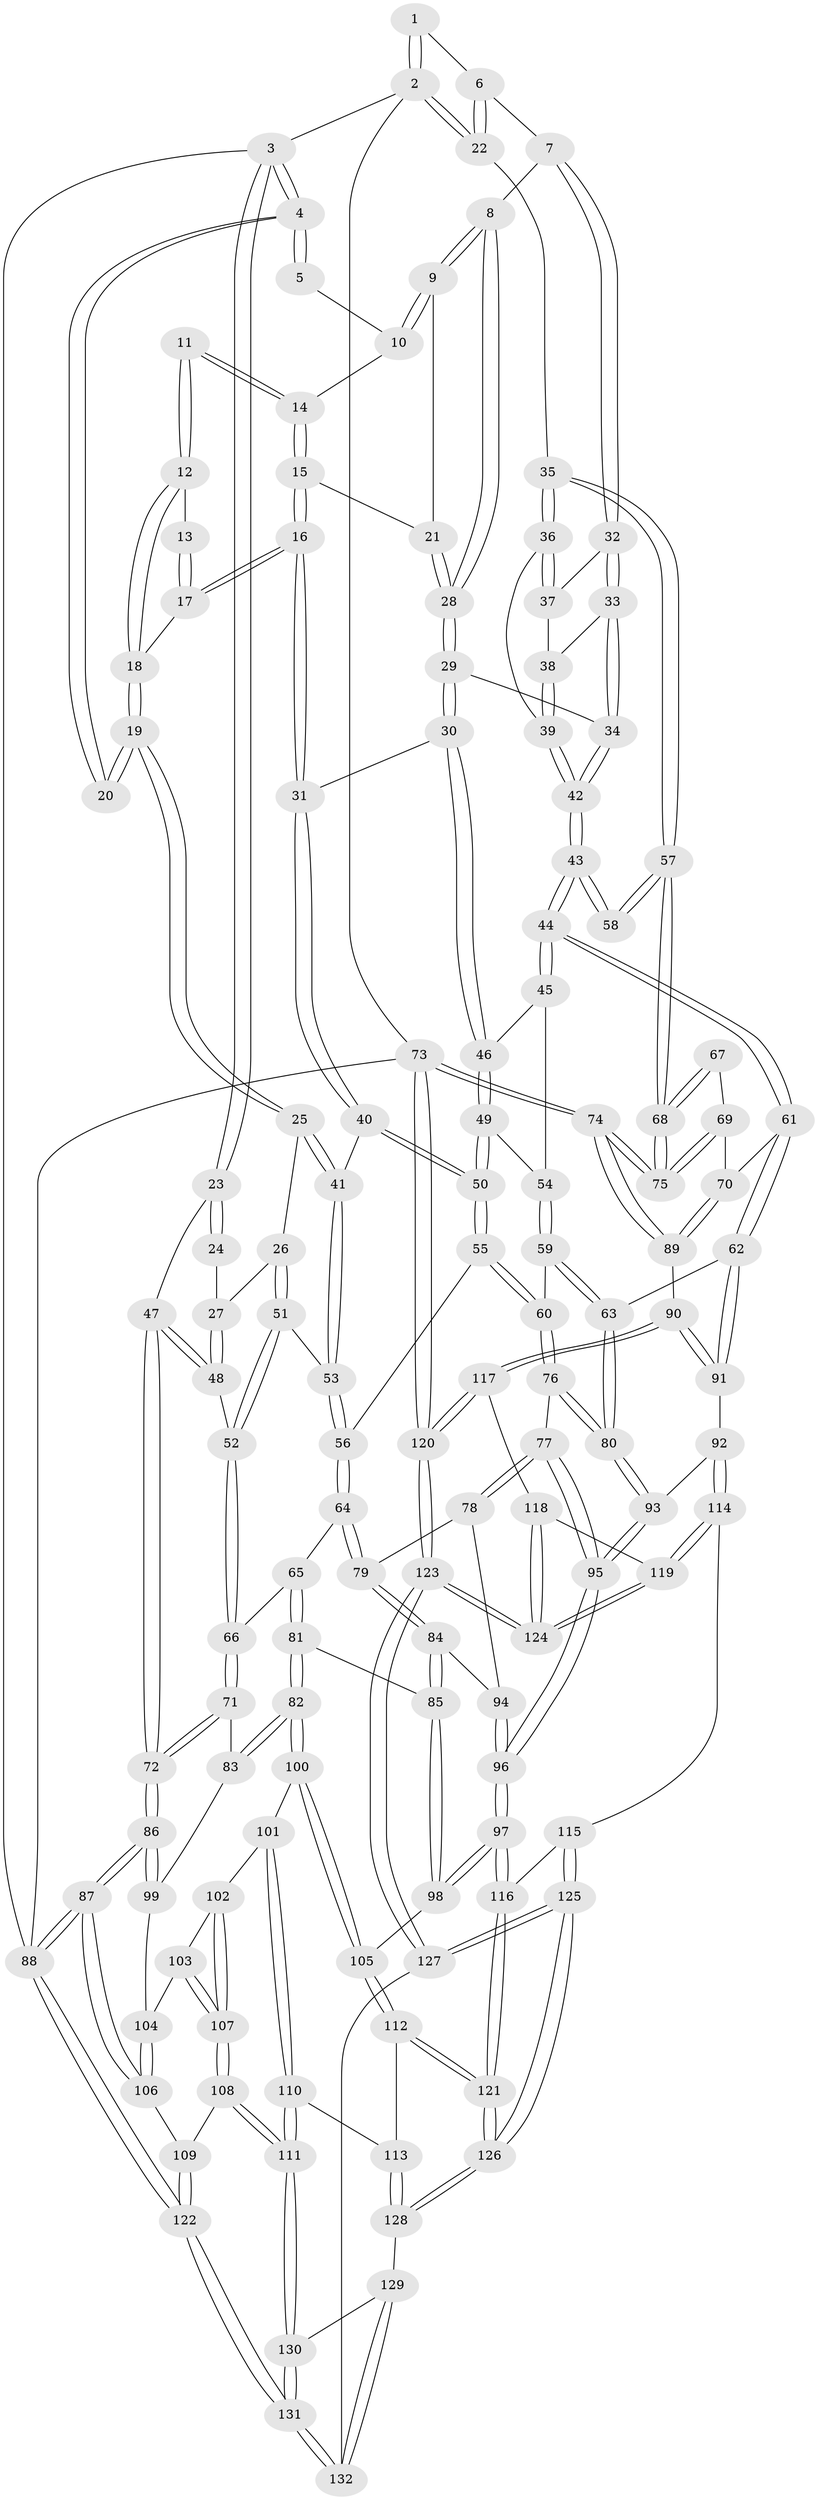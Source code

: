 // coarse degree distribution, {4: 0.379746835443038, 3: 0.11392405063291139, 2: 0.02531645569620253, 5: 0.379746835443038, 6: 0.06329113924050633, 7: 0.0379746835443038}
// Generated by graph-tools (version 1.1) at 2025/06/03/04/25 22:06:31]
// undirected, 132 vertices, 327 edges
graph export_dot {
graph [start="1"]
  node [color=gray90,style=filled];
  1 [pos="+0.8849259241482426+0"];
  2 [pos="+1+0"];
  3 [pos="+0+0"];
  4 [pos="+0.31984164930136344+0"];
  5 [pos="+0.6358451330893227+0"];
  6 [pos="+0.7924066724685334+0.07098749103521501"];
  7 [pos="+0.7728983834483272+0.09562637213366279"];
  8 [pos="+0.7661391040533567+0.09384880007141826"];
  9 [pos="+0.7029335735516092+0.024993034941688305"];
  10 [pos="+0.6516090215617162+0"];
  11 [pos="+0.6196882074349106+0"];
  12 [pos="+0.439341561661196+0.07814590370074224"];
  13 [pos="+0.5792279805483848+0.02630577216355688"];
  14 [pos="+0.6429040656164716+0"];
  15 [pos="+0.6130575643351552+0.08888408060928626"];
  16 [pos="+0.5188455091018725+0.16579271295388917"];
  17 [pos="+0.47161037177025295+0.1269089117340849"];
  18 [pos="+0.41356399330149957+0.08861291275598321"];
  19 [pos="+0.3598565858605589+0.057444586920892764"];
  20 [pos="+0.31760721044420265+0"];
  21 [pos="+0.665491616794043+0.13175396977324935"];
  22 [pos="+1+0"];
  23 [pos="+0+0.08140775155635496"];
  24 [pos="+0.15371456893939034+0.05120380921039502"];
  25 [pos="+0.283808531865967+0.2157200987482954"];
  26 [pos="+0.25666861806342445+0.22620172954086296"];
  27 [pos="+0.11531163089064878+0.21860333329804865"];
  28 [pos="+0.6833164607887143+0.1503793644434367"];
  29 [pos="+0.665275066582926+0.2339573416211904"];
  30 [pos="+0.6287609609494985+0.24948237926288824"];
  31 [pos="+0.5206671891450193+0.17064200900673515"];
  32 [pos="+0.7939105068047805+0.12186184703947579"];
  33 [pos="+0.7599580570987882+0.24233250478206042"];
  34 [pos="+0.754383463311596+0.2527009817011608"];
  35 [pos="+1+0.00029705083680629796"];
  36 [pos="+1+0.02629160028465452"];
  37 [pos="+0.8248882832703165+0.1306845385369555"];
  38 [pos="+0.8539811122781591+0.19653600764491305"];
  39 [pos="+0.913422770189288+0.24133909270748405"];
  40 [pos="+0.43283372032070117+0.33995563133423834"];
  41 [pos="+0.3538218112972441+0.29067989287520585"];
  42 [pos="+0.8294833204002139+0.35694041979432783"];
  43 [pos="+0.8298699847969292+0.3683054066233025"];
  44 [pos="+0.7999150888444196+0.3980709697423639"];
  45 [pos="+0.6707842183067302+0.36414053956751286"];
  46 [pos="+0.6237399464543225+0.27150642616248233"];
  47 [pos="+0+0.278047651245321"];
  48 [pos="+0+0.2695687044818923"];
  49 [pos="+0.5363751273752051+0.36084774423228394"];
  50 [pos="+0.4504915378905013+0.3758157490698545"];
  51 [pos="+0.2163132074173537+0.4070708747586521"];
  52 [pos="+0.19833013336272173+0.4181558109130432"];
  53 [pos="+0.2752760189456754+0.4159546869652913"];
  54 [pos="+0.6170478504117731+0.4229267089932223"];
  55 [pos="+0.42784972687024886+0.4722168138355014"];
  56 [pos="+0.3891672680171148+0.4897349379305432"];
  57 [pos="+1+0.13740989106470716"];
  58 [pos="+0.8932241233135898+0.3944164733990748"];
  59 [pos="+0.6234586744893889+0.46195841243976193"];
  60 [pos="+0.4747879474480751+0.5084040701621803"];
  61 [pos="+0.7539591267913451+0.5167563275372765"];
  62 [pos="+0.7322344788221162+0.5329032785746498"];
  63 [pos="+0.7010523533049547+0.5329496421922575"];
  64 [pos="+0.36066684574106384+0.5245969296382093"];
  65 [pos="+0.2569134056904102+0.5371321015801086"];
  66 [pos="+0.1723240623588281+0.5177632745375615"];
  67 [pos="+0.8947718689969623+0.39596122474679724"];
  68 [pos="+1+0.4185634085302856"];
  69 [pos="+0.979142436041214+0.5333882618151568"];
  70 [pos="+0.860422553494625+0.5614402359305318"];
  71 [pos="+0.16065189428615342+0.5268967973746577"];
  72 [pos="+0+0.4728033116430747"];
  73 [pos="+1+1"];
  74 [pos="+1+0.7620324358896959"];
  75 [pos="+1+0.6427031081717842"];
  76 [pos="+0.5132748970842903+0.5757827117767025"];
  77 [pos="+0.4816496237273492+0.633993722450511"];
  78 [pos="+0.44570156457181576+0.6319201661778551"];
  79 [pos="+0.35562326652959425+0.5810376325504766"];
  80 [pos="+0.5985693310327383+0.6060421799689796"];
  81 [pos="+0.2615773660052842+0.6828714845073003"];
  82 [pos="+0.2597176316992803+0.6844536288651009"];
  83 [pos="+0.16267477960767285+0.6196635293363036"];
  84 [pos="+0.3454759054474186+0.6219520360935273"];
  85 [pos="+0.32156294619510206+0.6525468735489885"];
  86 [pos="+0+0.5898491516532551"];
  87 [pos="+0+0.6951362898242135"];
  88 [pos="+0+1"];
  89 [pos="+0.875400745296234+0.7234049668360538"];
  90 [pos="+0.8046777876359102+0.7411254327253731"];
  91 [pos="+0.7673124560578024+0.7179082706169344"];
  92 [pos="+0.6306437937854591+0.7410809165335086"];
  93 [pos="+0.6134189907212371+0.7283555238822009"];
  94 [pos="+0.39541192066225056+0.6503218347313748"];
  95 [pos="+0.4689297153661555+0.7502044207748528"];
  96 [pos="+0.46555091085332573+0.7529597695520006"];
  97 [pos="+0.4432220645213297+0.7809713689615636"];
  98 [pos="+0.44080360738967805+0.7809894518160752"];
  99 [pos="+0.0960574585737844+0.6760600241604605"];
  100 [pos="+0.25769632695370726+0.7001293462075987"];
  101 [pos="+0.2503593167458222+0.7074338273966188"];
  102 [pos="+0.22263972835544044+0.7205793680457715"];
  103 [pos="+0.12388966053748722+0.7232982518370629"];
  104 [pos="+0.10686105764080464+0.7099700844774478"];
  105 [pos="+0.3448539885472389+0.8079204314947844"];
  106 [pos="+0.04743882843758676+0.8081296664934678"];
  107 [pos="+0.15815478434901023+0.7979400587078211"];
  108 [pos="+0.15711064493193083+0.8573023177559561"];
  109 [pos="+0.0679905756948408+0.8331499280176295"];
  110 [pos="+0.21637342060457662+0.8543952974992756"];
  111 [pos="+0.16226461447344828+0.8625487947306532"];
  112 [pos="+0.3232900484560866+0.837107823557649"];
  113 [pos="+0.28134701812402985+0.8674866013212534"];
  114 [pos="+0.6296221759389038+0.8453570711737287"];
  115 [pos="+0.5526065355446922+0.8716793526004565"];
  116 [pos="+0.44624912226155145+0.7880391997295253"];
  117 [pos="+0.7934067359278858+0.8223430465709649"];
  118 [pos="+0.7741439258681814+0.8339783031555731"];
  119 [pos="+0.6432151423643088+0.8604559955885688"];
  120 [pos="+1+1"];
  121 [pos="+0.4382775554819178+0.9892317884049293"];
  122 [pos="+0+1"];
  123 [pos="+0.6985872784852007+1"];
  124 [pos="+0.6807453723492752+0.9871616360587125"];
  125 [pos="+0.47591186247978573+1"];
  126 [pos="+0.44973999623012423+1"];
  127 [pos="+0.48772250943576206+1"];
  128 [pos="+0.2870248167622516+0.9026649189333673"];
  129 [pos="+0.2549195498681194+0.9724890521801952"];
  130 [pos="+0.14719733439312635+0.9499755212215414"];
  131 [pos="+0+1"];
  132 [pos="+0.3628959846680797+1"];
  1 -- 2;
  1 -- 2;
  1 -- 6;
  2 -- 3;
  2 -- 22;
  2 -- 22;
  2 -- 73;
  3 -- 4;
  3 -- 4;
  3 -- 23;
  3 -- 23;
  3 -- 88;
  4 -- 5;
  4 -- 5;
  4 -- 20;
  4 -- 20;
  5 -- 10;
  6 -- 7;
  6 -- 22;
  6 -- 22;
  7 -- 8;
  7 -- 32;
  7 -- 32;
  8 -- 9;
  8 -- 9;
  8 -- 28;
  8 -- 28;
  9 -- 10;
  9 -- 10;
  9 -- 21;
  10 -- 14;
  11 -- 12;
  11 -- 12;
  11 -- 14;
  11 -- 14;
  12 -- 13;
  12 -- 18;
  12 -- 18;
  13 -- 17;
  13 -- 17;
  14 -- 15;
  14 -- 15;
  15 -- 16;
  15 -- 16;
  15 -- 21;
  16 -- 17;
  16 -- 17;
  16 -- 31;
  16 -- 31;
  17 -- 18;
  18 -- 19;
  18 -- 19;
  19 -- 20;
  19 -- 20;
  19 -- 25;
  19 -- 25;
  21 -- 28;
  21 -- 28;
  22 -- 35;
  23 -- 24;
  23 -- 24;
  23 -- 47;
  24 -- 27;
  25 -- 26;
  25 -- 41;
  25 -- 41;
  26 -- 27;
  26 -- 51;
  26 -- 51;
  27 -- 48;
  27 -- 48;
  28 -- 29;
  28 -- 29;
  29 -- 30;
  29 -- 30;
  29 -- 34;
  30 -- 31;
  30 -- 46;
  30 -- 46;
  31 -- 40;
  31 -- 40;
  32 -- 33;
  32 -- 33;
  32 -- 37;
  33 -- 34;
  33 -- 34;
  33 -- 38;
  34 -- 42;
  34 -- 42;
  35 -- 36;
  35 -- 36;
  35 -- 57;
  35 -- 57;
  36 -- 37;
  36 -- 37;
  36 -- 39;
  37 -- 38;
  38 -- 39;
  38 -- 39;
  39 -- 42;
  39 -- 42;
  40 -- 41;
  40 -- 50;
  40 -- 50;
  41 -- 53;
  41 -- 53;
  42 -- 43;
  42 -- 43;
  43 -- 44;
  43 -- 44;
  43 -- 58;
  43 -- 58;
  44 -- 45;
  44 -- 45;
  44 -- 61;
  44 -- 61;
  45 -- 46;
  45 -- 54;
  46 -- 49;
  46 -- 49;
  47 -- 48;
  47 -- 48;
  47 -- 72;
  47 -- 72;
  48 -- 52;
  49 -- 50;
  49 -- 50;
  49 -- 54;
  50 -- 55;
  50 -- 55;
  51 -- 52;
  51 -- 52;
  51 -- 53;
  52 -- 66;
  52 -- 66;
  53 -- 56;
  53 -- 56;
  54 -- 59;
  54 -- 59;
  55 -- 56;
  55 -- 60;
  55 -- 60;
  56 -- 64;
  56 -- 64;
  57 -- 58;
  57 -- 58;
  57 -- 68;
  57 -- 68;
  59 -- 60;
  59 -- 63;
  59 -- 63;
  60 -- 76;
  60 -- 76;
  61 -- 62;
  61 -- 62;
  61 -- 70;
  62 -- 63;
  62 -- 91;
  62 -- 91;
  63 -- 80;
  63 -- 80;
  64 -- 65;
  64 -- 79;
  64 -- 79;
  65 -- 66;
  65 -- 81;
  65 -- 81;
  66 -- 71;
  66 -- 71;
  67 -- 68;
  67 -- 68;
  67 -- 69;
  68 -- 75;
  68 -- 75;
  69 -- 70;
  69 -- 75;
  69 -- 75;
  70 -- 89;
  70 -- 89;
  71 -- 72;
  71 -- 72;
  71 -- 83;
  72 -- 86;
  72 -- 86;
  73 -- 74;
  73 -- 74;
  73 -- 120;
  73 -- 120;
  73 -- 88;
  74 -- 75;
  74 -- 75;
  74 -- 89;
  74 -- 89;
  76 -- 77;
  76 -- 80;
  76 -- 80;
  77 -- 78;
  77 -- 78;
  77 -- 95;
  77 -- 95;
  78 -- 79;
  78 -- 94;
  79 -- 84;
  79 -- 84;
  80 -- 93;
  80 -- 93;
  81 -- 82;
  81 -- 82;
  81 -- 85;
  82 -- 83;
  82 -- 83;
  82 -- 100;
  82 -- 100;
  83 -- 99;
  84 -- 85;
  84 -- 85;
  84 -- 94;
  85 -- 98;
  85 -- 98;
  86 -- 87;
  86 -- 87;
  86 -- 99;
  86 -- 99;
  87 -- 88;
  87 -- 88;
  87 -- 106;
  87 -- 106;
  88 -- 122;
  88 -- 122;
  89 -- 90;
  90 -- 91;
  90 -- 91;
  90 -- 117;
  90 -- 117;
  91 -- 92;
  92 -- 93;
  92 -- 114;
  92 -- 114;
  93 -- 95;
  93 -- 95;
  94 -- 96;
  94 -- 96;
  95 -- 96;
  95 -- 96;
  96 -- 97;
  96 -- 97;
  97 -- 98;
  97 -- 98;
  97 -- 116;
  97 -- 116;
  98 -- 105;
  99 -- 104;
  100 -- 101;
  100 -- 105;
  100 -- 105;
  101 -- 102;
  101 -- 110;
  101 -- 110;
  102 -- 103;
  102 -- 107;
  102 -- 107;
  103 -- 104;
  103 -- 107;
  103 -- 107;
  104 -- 106;
  104 -- 106;
  105 -- 112;
  105 -- 112;
  106 -- 109;
  107 -- 108;
  107 -- 108;
  108 -- 109;
  108 -- 111;
  108 -- 111;
  109 -- 122;
  109 -- 122;
  110 -- 111;
  110 -- 111;
  110 -- 113;
  111 -- 130;
  111 -- 130;
  112 -- 113;
  112 -- 121;
  112 -- 121;
  113 -- 128;
  113 -- 128;
  114 -- 115;
  114 -- 119;
  114 -- 119;
  115 -- 116;
  115 -- 125;
  115 -- 125;
  116 -- 121;
  116 -- 121;
  117 -- 118;
  117 -- 120;
  117 -- 120;
  118 -- 119;
  118 -- 124;
  118 -- 124;
  119 -- 124;
  119 -- 124;
  120 -- 123;
  120 -- 123;
  121 -- 126;
  121 -- 126;
  122 -- 131;
  122 -- 131;
  123 -- 124;
  123 -- 124;
  123 -- 127;
  123 -- 127;
  125 -- 126;
  125 -- 126;
  125 -- 127;
  125 -- 127;
  126 -- 128;
  126 -- 128;
  127 -- 132;
  128 -- 129;
  129 -- 130;
  129 -- 132;
  129 -- 132;
  130 -- 131;
  130 -- 131;
  131 -- 132;
  131 -- 132;
}
